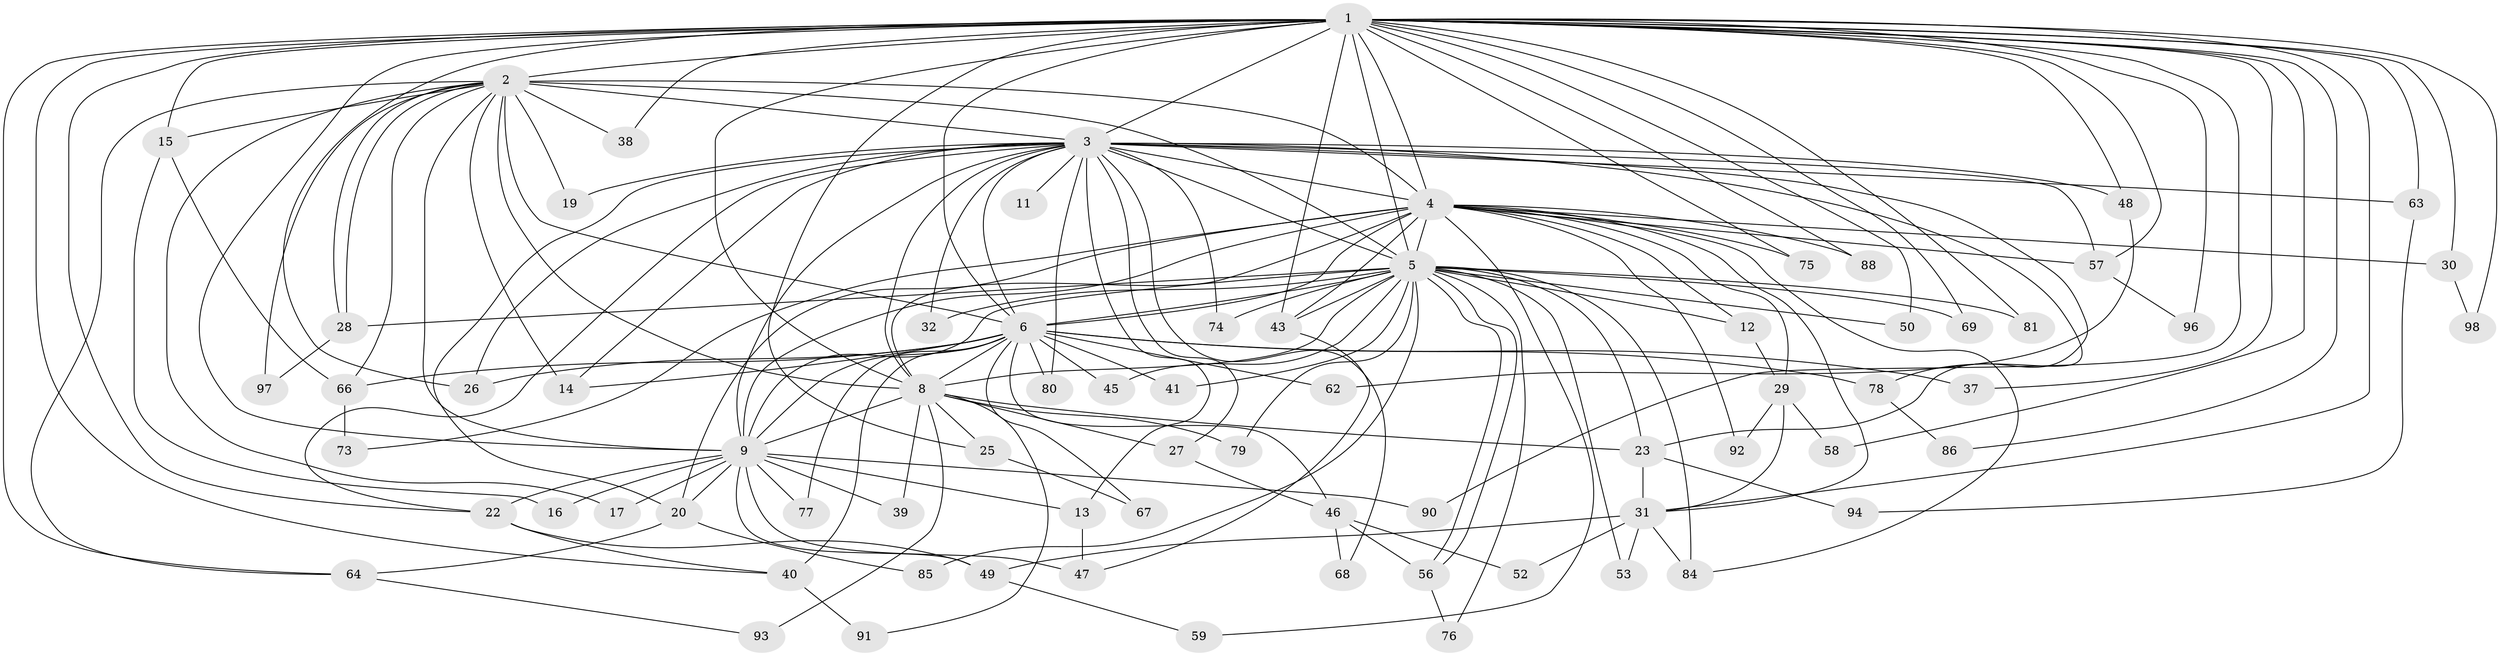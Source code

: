 // original degree distribution, {20: 0.01, 19: 0.03, 17: 0.02, 24: 0.02, 31: 0.01, 22: 0.01, 2: 0.52, 3: 0.26, 4: 0.07, 5: 0.04, 8: 0.01}
// Generated by graph-tools (version 1.1) at 2025/11/02/21/25 10:11:07]
// undirected, 73 vertices, 174 edges
graph export_dot {
graph [start="1"]
  node [color=gray90,style=filled];
  1 [super="+7"];
  2 [super="+18"];
  3 [super="+10"];
  4 [super="+61"];
  5 [super="+33"];
  6 [super="+89"];
  8 [super="+36"];
  9 [super="+44"];
  11;
  12;
  13;
  14 [super="+24"];
  15;
  16;
  17;
  19;
  20 [super="+21"];
  22 [super="+55"];
  23 [super="+87"];
  25;
  26 [super="+65"];
  27;
  28 [super="+35"];
  29 [super="+34"];
  30;
  31 [super="+42"];
  32;
  37;
  38;
  39;
  40 [super="+51"];
  41;
  43 [super="+82"];
  45;
  46 [super="+54"];
  47 [super="+60"];
  48;
  49 [super="+72"];
  50;
  52;
  53;
  56 [super="+70"];
  57 [super="+71"];
  58;
  59;
  62;
  63;
  64 [super="+83"];
  66 [super="+99"];
  67;
  68;
  69;
  73;
  74;
  75;
  76;
  77;
  78;
  79 [super="+95"];
  80;
  81;
  84 [super="+100"];
  85;
  86;
  88;
  90;
  91;
  92;
  93;
  94;
  96;
  97;
  98;
  1 -- 2 [weight=2];
  1 -- 3 [weight=4];
  1 -- 4 [weight=2];
  1 -- 5 [weight=2];
  1 -- 6 [weight=2];
  1 -- 8 [weight=2];
  1 -- 9 [weight=2];
  1 -- 30;
  1 -- 38;
  1 -- 40;
  1 -- 43;
  1 -- 50;
  1 -- 57;
  1 -- 63;
  1 -- 81;
  1 -- 86;
  1 -- 88;
  1 -- 96;
  1 -- 69;
  1 -- 75;
  1 -- 15;
  1 -- 22;
  1 -- 25;
  1 -- 90;
  1 -- 26;
  1 -- 98;
  1 -- 37;
  1 -- 48;
  1 -- 58;
  1 -- 31;
  1 -- 64;
  2 -- 3 [weight=2];
  2 -- 4;
  2 -- 5 [weight=2];
  2 -- 6;
  2 -- 8;
  2 -- 9;
  2 -- 15;
  2 -- 17;
  2 -- 19;
  2 -- 28;
  2 -- 28;
  2 -- 38;
  2 -- 64;
  2 -- 66;
  2 -- 97;
  2 -- 14;
  3 -- 4 [weight=2];
  3 -- 5 [weight=2];
  3 -- 6 [weight=2];
  3 -- 8 [weight=2];
  3 -- 9 [weight=2];
  3 -- 11 [weight=2];
  3 -- 20;
  3 -- 22;
  3 -- 27;
  3 -- 48;
  3 -- 63;
  3 -- 78;
  3 -- 32;
  3 -- 68;
  3 -- 74;
  3 -- 13;
  3 -- 14;
  3 -- 80;
  3 -- 19;
  3 -- 23;
  3 -- 57;
  3 -- 26;
  4 -- 5;
  4 -- 6;
  4 -- 8;
  4 -- 9;
  4 -- 12;
  4 -- 20;
  4 -- 29;
  4 -- 30;
  4 -- 31;
  4 -- 43;
  4 -- 59;
  4 -- 73;
  4 -- 75;
  4 -- 84;
  4 -- 88;
  4 -- 92;
  4 -- 57;
  5 -- 6 [weight=2];
  5 -- 8 [weight=2];
  5 -- 9;
  5 -- 12;
  5 -- 23;
  5 -- 32;
  5 -- 41;
  5 -- 45;
  5 -- 50;
  5 -- 53;
  5 -- 56;
  5 -- 56;
  5 -- 69;
  5 -- 74;
  5 -- 81;
  5 -- 85;
  5 -- 28;
  5 -- 79;
  5 -- 76;
  5 -- 43;
  5 -- 84;
  6 -- 8;
  6 -- 9;
  6 -- 14;
  6 -- 26;
  6 -- 37;
  6 -- 41;
  6 -- 45;
  6 -- 46 [weight=2];
  6 -- 62;
  6 -- 66;
  6 -- 67;
  6 -- 77;
  6 -- 78;
  6 -- 80;
  6 -- 40;
  8 -- 9;
  8 -- 25;
  8 -- 27;
  8 -- 39;
  8 -- 79 [weight=2];
  8 -- 91;
  8 -- 93;
  8 -- 23;
  9 -- 13;
  9 -- 16;
  9 -- 17 [weight=2];
  9 -- 39;
  9 -- 77;
  9 -- 90;
  9 -- 47;
  9 -- 22;
  9 -- 20;
  9 -- 49;
  12 -- 29;
  13 -- 47;
  15 -- 16;
  15 -- 66;
  20 -- 64;
  20 -- 85;
  22 -- 40;
  22 -- 49;
  23 -- 31;
  23 -- 94;
  25 -- 67;
  27 -- 46;
  28 -- 97;
  29 -- 58;
  29 -- 92;
  29 -- 31;
  30 -- 98;
  31 -- 52;
  31 -- 53;
  31 -- 84;
  31 -- 49;
  40 -- 91;
  43 -- 47;
  46 -- 52;
  46 -- 68;
  46 -- 56;
  48 -- 62;
  49 -- 59;
  56 -- 76;
  57 -- 96;
  63 -- 94;
  64 -- 93;
  66 -- 73;
  78 -- 86;
}
